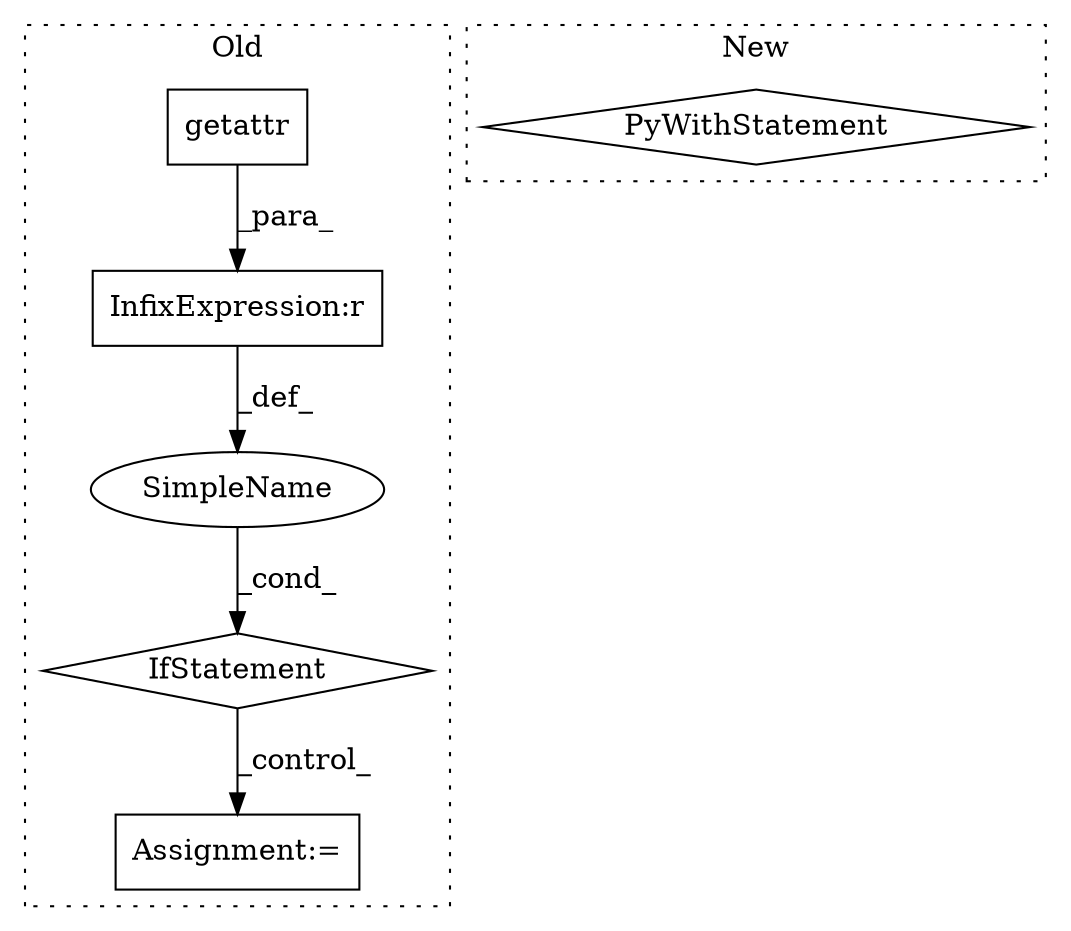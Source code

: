 digraph G {
subgraph cluster0 {
1 [label="getattr" a="32" s="917,933" l="8,1" shape="box"];
3 [label="InfixExpression:r" a="27" s="965" l="4" shape="box"];
4 [label="IfStatement" a="25" s="952,973" l="4,2" shape="diamond"];
5 [label="Assignment:=" a="7" s="1120" l="1" shape="box"];
6 [label="SimpleName" a="42" s="" l="" shape="ellipse"];
label = "Old";
style="dotted";
}
subgraph cluster1 {
2 [label="PyWithStatement" a="104" s="471,498" l="10,2" shape="diamond"];
label = "New";
style="dotted";
}
1 -> 3 [label="_para_"];
3 -> 6 [label="_def_"];
4 -> 5 [label="_control_"];
6 -> 4 [label="_cond_"];
}